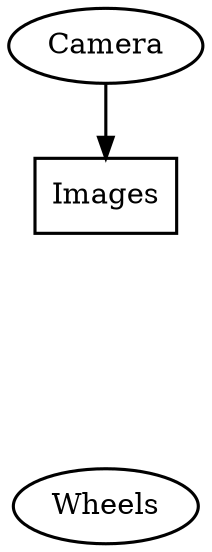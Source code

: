 digraph {
	edge [penwidth=1.5]
	node [penwidth=1.5]
	
	node [shape=ellipse,style=filled,fillcolor=white];
	sensors[label="Camera"];
	actuators[label="Wheels"];


	node [shape=box,fillcolor=white];
	image[label="Images"];
	mystery_box[label="  ?  ",fontsize=30,style=invis];

	sensors->image;
	image->mystery_box[style=invis];
	mystery_box->actuators[style=invis];
}